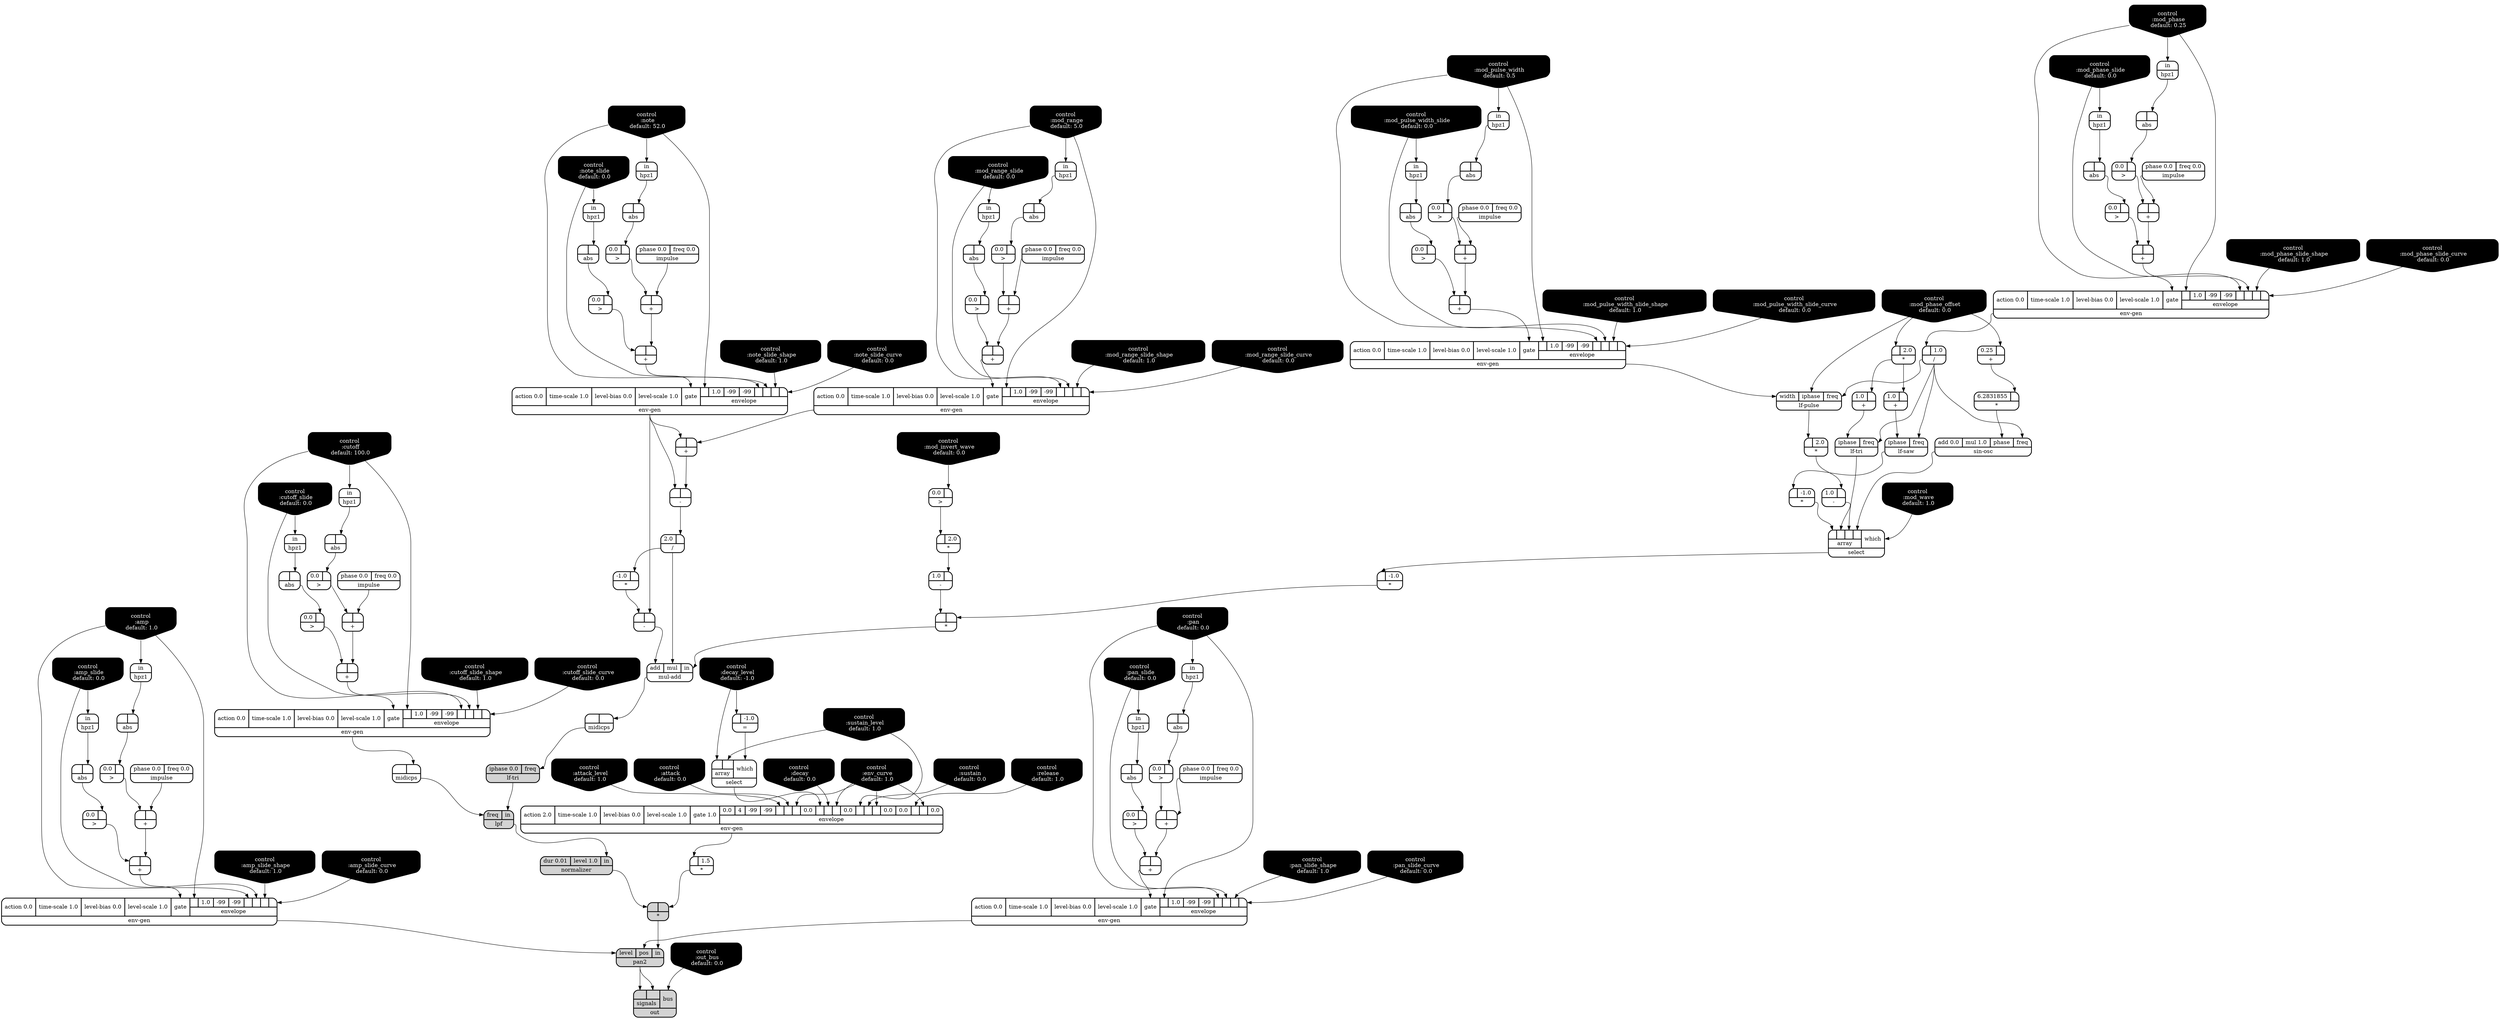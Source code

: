 digraph synthdef {
83 [label = "{{ <b> |<a> 2.0} |<__UG_NAME__>* }" style="bold, rounded" shape=record rankdir=LR];
86 [label = "{{ <b> |<a> -1.0} |<__UG_NAME__>* }" style="bold, rounded" shape=record rankdir=LR];
87 [label = "{{ <b> |<a> 2.0} |<__UG_NAME__>* }" style="bold, rounded" shape=record rankdir=LR];
92 [label = "{{ <b> 6.2831855|<a> } |<__UG_NAME__>* }" style="bold, rounded" shape=record rankdir=LR];
95 [label = "{{ <b> |<a> -1.0} |<__UG_NAME__>* }" style="bold, rounded" shape=record rankdir=LR];
97 [label = "{{ <b> |<a> 2.0} |<__UG_NAME__>* }" style="bold, rounded" shape=record rankdir=LR];
99 [label = "{{ <b> |<a> } |<__UG_NAME__>* }" style="bold, rounded" shape=record rankdir=LR];
113 [label = "{{ <b> -1.0|<a> } |<__UG_NAME__>* }" style="bold, rounded" shape=record rankdir=LR];
143 [label = "{{ <b> |<a> 1.5} |<__UG_NAME__>* }" style="bold, rounded" shape=record rankdir=LR];
144 [label = "{{ <b> |<a> } |<__UG_NAME__>* }" style="filled, bold, rounded"  shape=record rankdir=LR];
44 [label = "{{ <b> |<a> } |<__UG_NAME__>+ }" style="bold, rounded" shape=record rankdir=LR];
48 [label = "{{ <b> |<a> } |<__UG_NAME__>+ }" style="bold, rounded" shape=record rankdir=LR];
55 [label = "{{ <b> |<a> } |<__UG_NAME__>+ }" style="bold, rounded" shape=record rankdir=LR];
59 [label = "{{ <b> |<a> } |<__UG_NAME__>+ }" style="bold, rounded" shape=record rankdir=LR];
67 [label = "{{ <b> |<a> } |<__UG_NAME__>+ }" style="bold, rounded" shape=record rankdir=LR];
71 [label = "{{ <b> |<a> } |<__UG_NAME__>+ }" style="bold, rounded" shape=record rankdir=LR];
76 [label = "{{ <b> |<a> } |<__UG_NAME__>+ }" style="bold, rounded" shape=record rankdir=LR];
80 [label = "{{ <b> |<a> } |<__UG_NAME__>+ }" style="bold, rounded" shape=record rankdir=LR];
84 [label = "{{ <b> 1.0|<a> } |<__UG_NAME__>+ }" style="bold, rounded" shape=record rankdir=LR];
89 [label = "{{ <b> 1.0|<a> } |<__UG_NAME__>+ }" style="bold, rounded" shape=record rankdir=LR];
91 [label = "{{ <b> 0.25|<a> } |<__UG_NAME__>+ }" style="bold, rounded" shape=record rankdir=LR];
105 [label = "{{ <b> |<a> } |<__UG_NAME__>+ }" style="bold, rounded" shape=record rankdir=LR];
108 [label = "{{ <b> |<a> } |<__UG_NAME__>+ }" style="bold, rounded" shape=record rankdir=LR];
110 [label = "{{ <b> |<a> } |<__UG_NAME__>+ }" style="bold, rounded" shape=record rankdir=LR];
125 [label = "{{ <b> |<a> } |<__UG_NAME__>+ }" style="bold, rounded" shape=record rankdir=LR];
129 [label = "{{ <b> |<a> } |<__UG_NAME__>+ }" style="bold, rounded" shape=record rankdir=LR];
138 [label = "{{ <b> |<a> } |<__UG_NAME__>+ }" style="bold, rounded" shape=record rankdir=LR];
140 [label = "{{ <b> |<a> } |<__UG_NAME__>+ }" style="bold, rounded" shape=record rankdir=LR];
88 [label = "{{ <b> 1.0|<a> } |<__UG_NAME__>- }" style="bold, rounded" shape=record rankdir=LR];
98 [label = "{{ <b> 1.0|<a> } |<__UG_NAME__>- }" style="bold, rounded" shape=record rankdir=LR];
111 [label = "{{ <b> |<a> } |<__UG_NAME__>- }" style="bold, rounded" shape=record rankdir=LR];
114 [label = "{{ <b> |<a> } |<__UG_NAME__>- }" style="bold, rounded" shape=record rankdir=LR];
50 [label = "{{ <b> |<a> 1.0} |<__UG_NAME__>/ }" style="bold, rounded" shape=record rankdir=LR];
112 [label = "{{ <b> 2.0|<a> } |<__UG_NAME__>/ }" style="bold, rounded" shape=record rankdir=LR];
81 [label = "{{ <b> |<a> -1.0} |<__UG_NAME__>= }" style="bold, rounded" shape=record rankdir=LR];
43 [label = "{{ <b> 0.0|<a> } |<__UG_NAME__>\> }" style="bold, rounded" shape=record rankdir=LR];
47 [label = "{{ <b> 0.0|<a> } |<__UG_NAME__>\> }" style="bold, rounded" shape=record rankdir=LR];
54 [label = "{{ <b> 0.0|<a> } |<__UG_NAME__>\> }" style="bold, rounded" shape=record rankdir=LR];
58 [label = "{{ <b> 0.0|<a> } |<__UG_NAME__>\> }" style="bold, rounded" shape=record rankdir=LR];
66 [label = "{{ <b> 0.0|<a> } |<__UG_NAME__>\> }" style="bold, rounded" shape=record rankdir=LR];
70 [label = "{{ <b> 0.0|<a> } |<__UG_NAME__>\> }" style="bold, rounded" shape=record rankdir=LR];
75 [label = "{{ <b> 0.0|<a> } |<__UG_NAME__>\> }" style="bold, rounded" shape=record rankdir=LR];
79 [label = "{{ <b> 0.0|<a> } |<__UG_NAME__>\> }" style="bold, rounded" shape=record rankdir=LR];
96 [label = "{{ <b> 0.0|<a> } |<__UG_NAME__>\> }" style="bold, rounded" shape=record rankdir=LR];
104 [label = "{{ <b> 0.0|<a> } |<__UG_NAME__>\> }" style="bold, rounded" shape=record rankdir=LR];
107 [label = "{{ <b> 0.0|<a> } |<__UG_NAME__>\> }" style="bold, rounded" shape=record rankdir=LR];
124 [label = "{{ <b> 0.0|<a> } |<__UG_NAME__>\> }" style="bold, rounded" shape=record rankdir=LR];
128 [label = "{{ <b> 0.0|<a> } |<__UG_NAME__>\> }" style="bold, rounded" shape=record rankdir=LR];
137 [label = "{{ <b> 0.0|<a> } |<__UG_NAME__>\> }" style="bold, rounded" shape=record rankdir=LR];
139 [label = "{{ <b> 0.0|<a> } |<__UG_NAME__>\> }" style="bold, rounded" shape=record rankdir=LR];
42 [label = "{{ <b> |<a> } |<__UG_NAME__>abs }" style="bold, rounded" shape=record rankdir=LR];
46 [label = "{{ <b> |<a> } |<__UG_NAME__>abs }" style="bold, rounded" shape=record rankdir=LR];
53 [label = "{{ <b> |<a> } |<__UG_NAME__>abs }" style="bold, rounded" shape=record rankdir=LR];
57 [label = "{{ <b> |<a> } |<__UG_NAME__>abs }" style="bold, rounded" shape=record rankdir=LR];
65 [label = "{{ <b> |<a> } |<__UG_NAME__>abs }" style="bold, rounded" shape=record rankdir=LR];
69 [label = "{{ <b> |<a> } |<__UG_NAME__>abs }" style="bold, rounded" shape=record rankdir=LR];
74 [label = "{{ <b> |<a> } |<__UG_NAME__>abs }" style="bold, rounded" shape=record rankdir=LR];
78 [label = "{{ <b> |<a> } |<__UG_NAME__>abs }" style="bold, rounded" shape=record rankdir=LR];
103 [label = "{{ <b> |<a> } |<__UG_NAME__>abs }" style="bold, rounded" shape=record rankdir=LR];
106 [label = "{{ <b> |<a> } |<__UG_NAME__>abs }" style="bold, rounded" shape=record rankdir=LR];
118 [label = "{{ <b> |<a> } |<__UG_NAME__>abs }" style="bold, rounded" shape=record rankdir=LR];
120 [label = "{{ <b> |<a> } |<__UG_NAME__>abs }" style="bold, rounded" shape=record rankdir=LR];
127 [label = "{{ <b> |<a> } |<__UG_NAME__>abs }" style="bold, rounded" shape=record rankdir=LR];
136 [label = "{{ <b> |<a> } |<__UG_NAME__>abs }" style="bold, rounded" shape=record rankdir=LR];
0 [label = "control
 :note
 default: 52.0" shape=invhouse style="rounded, filled, bold" fillcolor=black fontcolor=white ]; 
1 [label = "control
 :note_slide
 default: 0.0" shape=invhouse style="rounded, filled, bold" fillcolor=black fontcolor=white ]; 
2 [label = "control
 :note_slide_shape
 default: 1.0" shape=invhouse style="rounded, filled, bold" fillcolor=black fontcolor=white ]; 
3 [label = "control
 :note_slide_curve
 default: 0.0" shape=invhouse style="rounded, filled, bold" fillcolor=black fontcolor=white ]; 
4 [label = "control
 :amp
 default: 1.0" shape=invhouse style="rounded, filled, bold" fillcolor=black fontcolor=white ]; 
5 [label = "control
 :amp_slide
 default: 0.0" shape=invhouse style="rounded, filled, bold" fillcolor=black fontcolor=white ]; 
6 [label = "control
 :amp_slide_shape
 default: 1.0" shape=invhouse style="rounded, filled, bold" fillcolor=black fontcolor=white ]; 
7 [label = "control
 :amp_slide_curve
 default: 0.0" shape=invhouse style="rounded, filled, bold" fillcolor=black fontcolor=white ]; 
8 [label = "control
 :pan
 default: 0.0" shape=invhouse style="rounded, filled, bold" fillcolor=black fontcolor=white ]; 
9 [label = "control
 :pan_slide
 default: 0.0" shape=invhouse style="rounded, filled, bold" fillcolor=black fontcolor=white ]; 
10 [label = "control
 :pan_slide_shape
 default: 1.0" shape=invhouse style="rounded, filled, bold" fillcolor=black fontcolor=white ]; 
11 [label = "control
 :pan_slide_curve
 default: 0.0" shape=invhouse style="rounded, filled, bold" fillcolor=black fontcolor=white ]; 
12 [label = "control
 :attack
 default: 0.0" shape=invhouse style="rounded, filled, bold" fillcolor=black fontcolor=white ]; 
13 [label = "control
 :decay
 default: 0.0" shape=invhouse style="rounded, filled, bold" fillcolor=black fontcolor=white ]; 
14 [label = "control
 :sustain
 default: 0.0" shape=invhouse style="rounded, filled, bold" fillcolor=black fontcolor=white ]; 
15 [label = "control
 :release
 default: 1.0" shape=invhouse style="rounded, filled, bold" fillcolor=black fontcolor=white ]; 
16 [label = "control
 :attack_level
 default: 1.0" shape=invhouse style="rounded, filled, bold" fillcolor=black fontcolor=white ]; 
17 [label = "control
 :decay_level
 default: -1.0" shape=invhouse style="rounded, filled, bold" fillcolor=black fontcolor=white ]; 
18 [label = "control
 :sustain_level
 default: 1.0" shape=invhouse style="rounded, filled, bold" fillcolor=black fontcolor=white ]; 
19 [label = "control
 :env_curve
 default: 1.0" shape=invhouse style="rounded, filled, bold" fillcolor=black fontcolor=white ]; 
20 [label = "control
 :cutoff
 default: 100.0" shape=invhouse style="rounded, filled, bold" fillcolor=black fontcolor=white ]; 
21 [label = "control
 :cutoff_slide
 default: 0.0" shape=invhouse style="rounded, filled, bold" fillcolor=black fontcolor=white ]; 
22 [label = "control
 :cutoff_slide_shape
 default: 1.0" shape=invhouse style="rounded, filled, bold" fillcolor=black fontcolor=white ]; 
23 [label = "control
 :cutoff_slide_curve
 default: 0.0" shape=invhouse style="rounded, filled, bold" fillcolor=black fontcolor=white ]; 
24 [label = "control
 :mod_phase
 default: 0.25" shape=invhouse style="rounded, filled, bold" fillcolor=black fontcolor=white ]; 
25 [label = "control
 :mod_phase_slide
 default: 0.0" shape=invhouse style="rounded, filled, bold" fillcolor=black fontcolor=white ]; 
26 [label = "control
 :mod_phase_slide_shape
 default: 1.0" shape=invhouse style="rounded, filled, bold" fillcolor=black fontcolor=white ]; 
27 [label = "control
 :mod_phase_slide_curve
 default: 0.0" shape=invhouse style="rounded, filled, bold" fillcolor=black fontcolor=white ]; 
28 [label = "control
 :mod_range
 default: 5.0" shape=invhouse style="rounded, filled, bold" fillcolor=black fontcolor=white ]; 
29 [label = "control
 :mod_range_slide
 default: 0.0" shape=invhouse style="rounded, filled, bold" fillcolor=black fontcolor=white ]; 
30 [label = "control
 :mod_range_slide_shape
 default: 1.0" shape=invhouse style="rounded, filled, bold" fillcolor=black fontcolor=white ]; 
31 [label = "control
 :mod_range_slide_curve
 default: 0.0" shape=invhouse style="rounded, filled, bold" fillcolor=black fontcolor=white ]; 
32 [label = "control
 :mod_pulse_width
 default: 0.5" shape=invhouse style="rounded, filled, bold" fillcolor=black fontcolor=white ]; 
33 [label = "control
 :mod_pulse_width_slide
 default: 0.0" shape=invhouse style="rounded, filled, bold" fillcolor=black fontcolor=white ]; 
34 [label = "control
 :mod_pulse_width_slide_shape
 default: 1.0" shape=invhouse style="rounded, filled, bold" fillcolor=black fontcolor=white ]; 
35 [label = "control
 :mod_pulse_width_slide_curve
 default: 0.0" shape=invhouse style="rounded, filled, bold" fillcolor=black fontcolor=white ]; 
36 [label = "control
 :mod_phase_offset
 default: 0.0" shape=invhouse style="rounded, filled, bold" fillcolor=black fontcolor=white ]; 
37 [label = "control
 :mod_wave
 default: 1.0" shape=invhouse style="rounded, filled, bold" fillcolor=black fontcolor=white ]; 
38 [label = "control
 :mod_invert_wave
 default: 0.0" shape=invhouse style="rounded, filled, bold" fillcolor=black fontcolor=white ]; 
39 [label = "control
 :out_bus
 default: 0.0" shape=invhouse style="rounded, filled, bold" fillcolor=black fontcolor=white ]; 
49 [label = "{{ <action> action 0.0|<time____scale> time-scale 1.0|<level____bias> level-bias 0.0|<level____scale> level-scale 1.0|<gate> gate|{{<envelope___control___0>|1.0|-99|-99|<envelope___control___4>|<envelope___control___5>|<envelope___control___6>|<envelope___control___7>}|envelope}} |<__UG_NAME__>env-gen }" style="bold, rounded" shape=record rankdir=LR];
60 [label = "{{ <action> action 0.0|<time____scale> time-scale 1.0|<level____bias> level-bias 0.0|<level____scale> level-scale 1.0|<gate> gate|{{<envelope___control___0>|1.0|-99|-99|<envelope___control___4>|<envelope___control___5>|<envelope___control___6>|<envelope___control___7>}|envelope}} |<__UG_NAME__>env-gen }" style="bold, rounded" shape=record rankdir=LR];
100 [label = "{{ <action> action 0.0|<time____scale> time-scale 1.0|<level____bias> level-bias 0.0|<level____scale> level-scale 1.0|<gate> gate|{{<envelope___control___0>|1.0|-99|-99|<envelope___control___4>|<envelope___control___5>|<envelope___control___6>|<envelope___control___7>}|envelope}} |<__UG_NAME__>env-gen }" style="bold, rounded" shape=record rankdir=LR];
109 [label = "{{ <action> action 0.0|<time____scale> time-scale 1.0|<level____bias> level-bias 0.0|<level____scale> level-scale 1.0|<gate> gate|{{<envelope___control___0>|1.0|-99|-99|<envelope___control___4>|<envelope___control___5>|<envelope___control___6>|<envelope___control___7>}|envelope}} |<__UG_NAME__>env-gen }" style="bold, rounded" shape=record rankdir=LR];
116 [label = "{{ <action> action 0.0|<time____scale> time-scale 1.0|<level____bias> level-bias 0.0|<level____scale> level-scale 1.0|<gate> gate|{{<envelope___control___0>|1.0|-99|-99|<envelope___control___4>|<envelope___control___5>|<envelope___control___6>|<envelope___control___7>}|envelope}} |<__UG_NAME__>env-gen }" style="bold, rounded" shape=record rankdir=LR];
130 [label = "{{ <action> action 0.0|<time____scale> time-scale 1.0|<level____bias> level-bias 0.0|<level____scale> level-scale 1.0|<gate> gate|{{<envelope___control___0>|1.0|-99|-99|<envelope___control___4>|<envelope___control___5>|<envelope___control___6>|<envelope___control___7>}|envelope}} |<__UG_NAME__>env-gen }" style="bold, rounded" shape=record rankdir=LR];
141 [label = "{{ <action> action 0.0|<time____scale> time-scale 1.0|<level____bias> level-bias 0.0|<level____scale> level-scale 1.0|<gate> gate|{{<envelope___control___0>|1.0|-99|-99|<envelope___control___4>|<envelope___control___5>|<envelope___control___6>|<envelope___control___7>}|envelope}} |<__UG_NAME__>env-gen }" style="bold, rounded" shape=record rankdir=LR];
142 [label = "{{ <action> action 2.0|<time____scale> time-scale 1.0|<level____bias> level-bias 0.0|<level____scale> level-scale 1.0|<gate> gate 1.0|{{0.0|4|-99|-99|<envelope___control___4>|<envelope___control___5>|<envelope___control___6>|0.0|<envelope___select___8>|<envelope___control___9>|<envelope___control___10>|0.0|<envelope___control___12>|<envelope___control___13>|<envelope___control___14>|0.0|0.0|<envelope___control___17>|<envelope___control___18>|0.0}|envelope}} |<__UG_NAME__>env-gen }" style="bold, rounded" shape=record rankdir=LR];
41 [label = "{{ <in> in} |<__UG_NAME__>hpz1 }" style="bold, rounded" shape=record rankdir=LR];
45 [label = "{{ <in> in} |<__UG_NAME__>hpz1 }" style="bold, rounded" shape=record rankdir=LR];
52 [label = "{{ <in> in} |<__UG_NAME__>hpz1 }" style="bold, rounded" shape=record rankdir=LR];
56 [label = "{{ <in> in} |<__UG_NAME__>hpz1 }" style="bold, rounded" shape=record rankdir=LR];
62 [label = "{{ <in> in} |<__UG_NAME__>hpz1 }" style="bold, rounded" shape=record rankdir=LR];
64 [label = "{{ <in> in} |<__UG_NAME__>hpz1 }" style="bold, rounded" shape=record rankdir=LR];
68 [label = "{{ <in> in} |<__UG_NAME__>hpz1 }" style="bold, rounded" shape=record rankdir=LR];
73 [label = "{{ <in> in} |<__UG_NAME__>hpz1 }" style="bold, rounded" shape=record rankdir=LR];
77 [label = "{{ <in> in} |<__UG_NAME__>hpz1 }" style="bold, rounded" shape=record rankdir=LR];
102 [label = "{{ <in> in} |<__UG_NAME__>hpz1 }" style="bold, rounded" shape=record rankdir=LR];
117 [label = "{{ <in> in} |<__UG_NAME__>hpz1 }" style="bold, rounded" shape=record rankdir=LR];
119 [label = "{{ <in> in} |<__UG_NAME__>hpz1 }" style="bold, rounded" shape=record rankdir=LR];
126 [label = "{{ <in> in} |<__UG_NAME__>hpz1 }" style="bold, rounded" shape=record rankdir=LR];
135 [label = "{{ <in> in} |<__UG_NAME__>hpz1 }" style="bold, rounded" shape=record rankdir=LR];
40 [label = "{{ <phase> phase 0.0|<freq> freq 0.0} |<__UG_NAME__>impulse }" style="bold, rounded" shape=record rankdir=LR];
51 [label = "{{ <phase> phase 0.0|<freq> freq 0.0} |<__UG_NAME__>impulse }" style="bold, rounded" shape=record rankdir=LR];
63 [label = "{{ <phase> phase 0.0|<freq> freq 0.0} |<__UG_NAME__>impulse }" style="bold, rounded" shape=record rankdir=LR];
72 [label = "{{ <phase> phase 0.0|<freq> freq 0.0} |<__UG_NAME__>impulse }" style="bold, rounded" shape=record rankdir=LR];
101 [label = "{{ <phase> phase 0.0|<freq> freq 0.0} |<__UG_NAME__>impulse }" style="bold, rounded" shape=record rankdir=LR];
123 [label = "{{ <phase> phase 0.0|<freq> freq 0.0} |<__UG_NAME__>impulse }" style="bold, rounded" shape=record rankdir=LR];
134 [label = "{{ <phase> phase 0.0|<freq> freq 0.0} |<__UG_NAME__>impulse }" style="bold, rounded" shape=record rankdir=LR];
61 [label = "{{ <width> width|<iphase> iphase|<freq> freq} |<__UG_NAME__>lf-pulse }" style="bold, rounded" shape=record rankdir=LR];
85 [label = "{{ <iphase> iphase|<freq> freq} |<__UG_NAME__>lf-saw }" style="bold, rounded" shape=record rankdir=LR];
90 [label = "{{ <iphase> iphase|<freq> freq} |<__UG_NAME__>lf-tri }" style="bold, rounded" shape=record rankdir=LR];
122 [label = "{{ <iphase> iphase 0.0|<freq> freq} |<__UG_NAME__>lf-tri }" style="filled, bold, rounded"  shape=record rankdir=LR];
132 [label = "{{ <freq> freq|<in> in} |<__UG_NAME__>lpf }" style="filled, bold, rounded"  shape=record rankdir=LR];
121 [label = "{{ <b> |<a> } |<__UG_NAME__>midicps }" style="bold, rounded" shape=record rankdir=LR];
131 [label = "{{ <b> |<a> } |<__UG_NAME__>midicps }" style="bold, rounded" shape=record rankdir=LR];
115 [label = "{{ <add> add|<mul> mul|<in> in} |<__UG_NAME__>mul-add }" style="bold, rounded" shape=record rankdir=LR];
133 [label = "{{ <dur> dur 0.01|<level> level 1.0|<in> in} |<__UG_NAME__>normalizer }" style="filled, bold, rounded"  shape=record rankdir=LR];
146 [label = "{{ {{<signals___pan2___0>|<signals___pan2___1>}|signals}|<bus> bus} |<__UG_NAME__>out }" style="filled, bold, rounded"  shape=record rankdir=LR];
145 [label = "{{ <level> level|<pos> pos|<in> in} |<__UG_NAME__>pan2 }" style="filled, bold, rounded"  shape=record rankdir=LR];
82 [label = "{{ {{<array___control___0>|<array___control___1>}|array}|<which> which} |<__UG_NAME__>select }" style="bold, rounded" shape=record rankdir=LR];
94 [label = "{{ {{<array___binary____op____u____gen___0>|<array___binary____op____u____gen___1>|<array___lf____tri___2>|<array___sin____osc___3>}|array}|<which> which} |<__UG_NAME__>select }" style="bold, rounded" shape=record rankdir=LR];
93 [label = "{{ <add> add 0.0|<mul> mul 1.0|<phase> phase|<freq> freq} |<__UG_NAME__>sin-osc }" style="bold, rounded" shape=record rankdir=LR];

36:__UG_NAME__ -> 83:b ;
85:__UG_NAME__ -> 86:b ;
61:__UG_NAME__ -> 87:b ;
91:__UG_NAME__ -> 92:a ;
94:__UG_NAME__ -> 95:b ;
96:__UG_NAME__ -> 97:b ;
95:__UG_NAME__ -> 99:a ;
98:__UG_NAME__ -> 99:b ;
112:__UG_NAME__ -> 113:a ;
142:__UG_NAME__ -> 143:b ;
143:__UG_NAME__ -> 144:a ;
133:__UG_NAME__ -> 144:b ;
40:__UG_NAME__ -> 44:a ;
43:__UG_NAME__ -> 44:b ;
44:__UG_NAME__ -> 48:a ;
47:__UG_NAME__ -> 48:b ;
51:__UG_NAME__ -> 55:a ;
54:__UG_NAME__ -> 55:b ;
55:__UG_NAME__ -> 59:a ;
58:__UG_NAME__ -> 59:b ;
63:__UG_NAME__ -> 67:a ;
66:__UG_NAME__ -> 67:b ;
67:__UG_NAME__ -> 71:a ;
70:__UG_NAME__ -> 71:b ;
72:__UG_NAME__ -> 76:a ;
75:__UG_NAME__ -> 76:b ;
76:__UG_NAME__ -> 80:a ;
79:__UG_NAME__ -> 80:b ;
83:__UG_NAME__ -> 84:a ;
83:__UG_NAME__ -> 89:a ;
36:__UG_NAME__ -> 91:a ;
101:__UG_NAME__ -> 105:a ;
104:__UG_NAME__ -> 105:b ;
105:__UG_NAME__ -> 108:a ;
107:__UG_NAME__ -> 108:b ;
100:__UG_NAME__ -> 110:a ;
109:__UG_NAME__ -> 110:b ;
123:__UG_NAME__ -> 125:a ;
124:__UG_NAME__ -> 125:b ;
125:__UG_NAME__ -> 129:a ;
128:__UG_NAME__ -> 129:b ;
134:__UG_NAME__ -> 138:a ;
137:__UG_NAME__ -> 138:b ;
138:__UG_NAME__ -> 140:a ;
139:__UG_NAME__ -> 140:b ;
87:__UG_NAME__ -> 88:a ;
97:__UG_NAME__ -> 98:a ;
110:__UG_NAME__ -> 111:a ;
109:__UG_NAME__ -> 111:b ;
109:__UG_NAME__ -> 114:a ;
113:__UG_NAME__ -> 114:b ;
49:__UG_NAME__ -> 50:b ;
111:__UG_NAME__ -> 112:a ;
17:__UG_NAME__ -> 81:b ;
42:__UG_NAME__ -> 43:a ;
46:__UG_NAME__ -> 47:a ;
53:__UG_NAME__ -> 54:a ;
57:__UG_NAME__ -> 58:a ;
65:__UG_NAME__ -> 66:a ;
69:__UG_NAME__ -> 70:a ;
74:__UG_NAME__ -> 75:a ;
78:__UG_NAME__ -> 79:a ;
38:__UG_NAME__ -> 96:a ;
103:__UG_NAME__ -> 104:a ;
106:__UG_NAME__ -> 107:a ;
118:__UG_NAME__ -> 124:a ;
127:__UG_NAME__ -> 128:a ;
136:__UG_NAME__ -> 137:a ;
120:__UG_NAME__ -> 139:a ;
41:__UG_NAME__ -> 42:a ;
45:__UG_NAME__ -> 46:a ;
52:__UG_NAME__ -> 53:a ;
56:__UG_NAME__ -> 57:a ;
64:__UG_NAME__ -> 65:a ;
68:__UG_NAME__ -> 69:a ;
73:__UG_NAME__ -> 74:a ;
77:__UG_NAME__ -> 78:a ;
102:__UG_NAME__ -> 103:a ;
62:__UG_NAME__ -> 106:a ;
117:__UG_NAME__ -> 118:a ;
119:__UG_NAME__ -> 120:a ;
126:__UG_NAME__ -> 127:a ;
135:__UG_NAME__ -> 136:a ;
24:__UG_NAME__ -> 49:envelope___control___0 ;
24:__UG_NAME__ -> 49:envelope___control___4 ;
25:__UG_NAME__ -> 49:envelope___control___5 ;
26:__UG_NAME__ -> 49:envelope___control___6 ;
27:__UG_NAME__ -> 49:envelope___control___7 ;
48:__UG_NAME__ -> 49:gate ;
32:__UG_NAME__ -> 60:envelope___control___0 ;
32:__UG_NAME__ -> 60:envelope___control___4 ;
33:__UG_NAME__ -> 60:envelope___control___5 ;
34:__UG_NAME__ -> 60:envelope___control___6 ;
35:__UG_NAME__ -> 60:envelope___control___7 ;
59:__UG_NAME__ -> 60:gate ;
28:__UG_NAME__ -> 100:envelope___control___0 ;
28:__UG_NAME__ -> 100:envelope___control___4 ;
29:__UG_NAME__ -> 100:envelope___control___5 ;
30:__UG_NAME__ -> 100:envelope___control___6 ;
31:__UG_NAME__ -> 100:envelope___control___7 ;
71:__UG_NAME__ -> 100:gate ;
0:__UG_NAME__ -> 109:envelope___control___0 ;
0:__UG_NAME__ -> 109:envelope___control___4 ;
1:__UG_NAME__ -> 109:envelope___control___5 ;
2:__UG_NAME__ -> 109:envelope___control___6 ;
3:__UG_NAME__ -> 109:envelope___control___7 ;
108:__UG_NAME__ -> 109:gate ;
4:__UG_NAME__ -> 116:envelope___control___0 ;
4:__UG_NAME__ -> 116:envelope___control___4 ;
5:__UG_NAME__ -> 116:envelope___control___5 ;
6:__UG_NAME__ -> 116:envelope___control___6 ;
7:__UG_NAME__ -> 116:envelope___control___7 ;
80:__UG_NAME__ -> 116:gate ;
20:__UG_NAME__ -> 130:envelope___control___0 ;
20:__UG_NAME__ -> 130:envelope___control___4 ;
21:__UG_NAME__ -> 130:envelope___control___5 ;
22:__UG_NAME__ -> 130:envelope___control___6 ;
23:__UG_NAME__ -> 130:envelope___control___7 ;
129:__UG_NAME__ -> 130:gate ;
8:__UG_NAME__ -> 141:envelope___control___0 ;
8:__UG_NAME__ -> 141:envelope___control___4 ;
9:__UG_NAME__ -> 141:envelope___control___5 ;
10:__UG_NAME__ -> 141:envelope___control___6 ;
11:__UG_NAME__ -> 141:envelope___control___7 ;
140:__UG_NAME__ -> 141:gate ;
16:__UG_NAME__ -> 142:envelope___control___4 ;
12:__UG_NAME__ -> 142:envelope___control___5 ;
19:__UG_NAME__ -> 142:envelope___control___6 ;
82:__UG_NAME__ -> 142:envelope___select___8 ;
13:__UG_NAME__ -> 142:envelope___control___9 ;
19:__UG_NAME__ -> 142:envelope___control___10 ;
18:__UG_NAME__ -> 142:envelope___control___12 ;
14:__UG_NAME__ -> 142:envelope___control___13 ;
19:__UG_NAME__ -> 142:envelope___control___14 ;
15:__UG_NAME__ -> 142:envelope___control___17 ;
19:__UG_NAME__ -> 142:envelope___control___18 ;
24:__UG_NAME__ -> 41:in ;
25:__UG_NAME__ -> 45:in ;
32:__UG_NAME__ -> 52:in ;
33:__UG_NAME__ -> 56:in ;
1:__UG_NAME__ -> 62:in ;
28:__UG_NAME__ -> 64:in ;
29:__UG_NAME__ -> 68:in ;
4:__UG_NAME__ -> 73:in ;
5:__UG_NAME__ -> 77:in ;
0:__UG_NAME__ -> 102:in ;
20:__UG_NAME__ -> 117:in ;
9:__UG_NAME__ -> 119:in ;
21:__UG_NAME__ -> 126:in ;
8:__UG_NAME__ -> 135:in ;
50:__UG_NAME__ -> 61:freq ;
36:__UG_NAME__ -> 61:iphase ;
60:__UG_NAME__ -> 61:width ;
50:__UG_NAME__ -> 85:freq ;
84:__UG_NAME__ -> 85:iphase ;
50:__UG_NAME__ -> 90:freq ;
89:__UG_NAME__ -> 90:iphase ;
121:__UG_NAME__ -> 122:freq ;
122:__UG_NAME__ -> 132:in ;
131:__UG_NAME__ -> 132:freq ;
115:__UG_NAME__ -> 121:a ;
130:__UG_NAME__ -> 131:a ;
99:__UG_NAME__ -> 115:in ;
112:__UG_NAME__ -> 115:mul ;
114:__UG_NAME__ -> 115:add ;
132:__UG_NAME__ -> 133:in ;
39:__UG_NAME__ -> 146:bus ;
145:__UG_NAME__ -> 146:signals___pan2___0 ;
145:__UG_NAME__ -> 146:signals___pan2___1 ;
144:__UG_NAME__ -> 145:in ;
141:__UG_NAME__ -> 145:pos ;
116:__UG_NAME__ -> 145:level ;
81:__UG_NAME__ -> 82:which ;
17:__UG_NAME__ -> 82:array___control___0 ;
18:__UG_NAME__ -> 82:array___control___1 ;
37:__UG_NAME__ -> 94:which ;
86:__UG_NAME__ -> 94:array___binary____op____u____gen___0 ;
88:__UG_NAME__ -> 94:array___binary____op____u____gen___1 ;
90:__UG_NAME__ -> 94:array___lf____tri___2 ;
93:__UG_NAME__ -> 94:array___sin____osc___3 ;
50:__UG_NAME__ -> 93:freq ;
92:__UG_NAME__ -> 93:phase ;

}